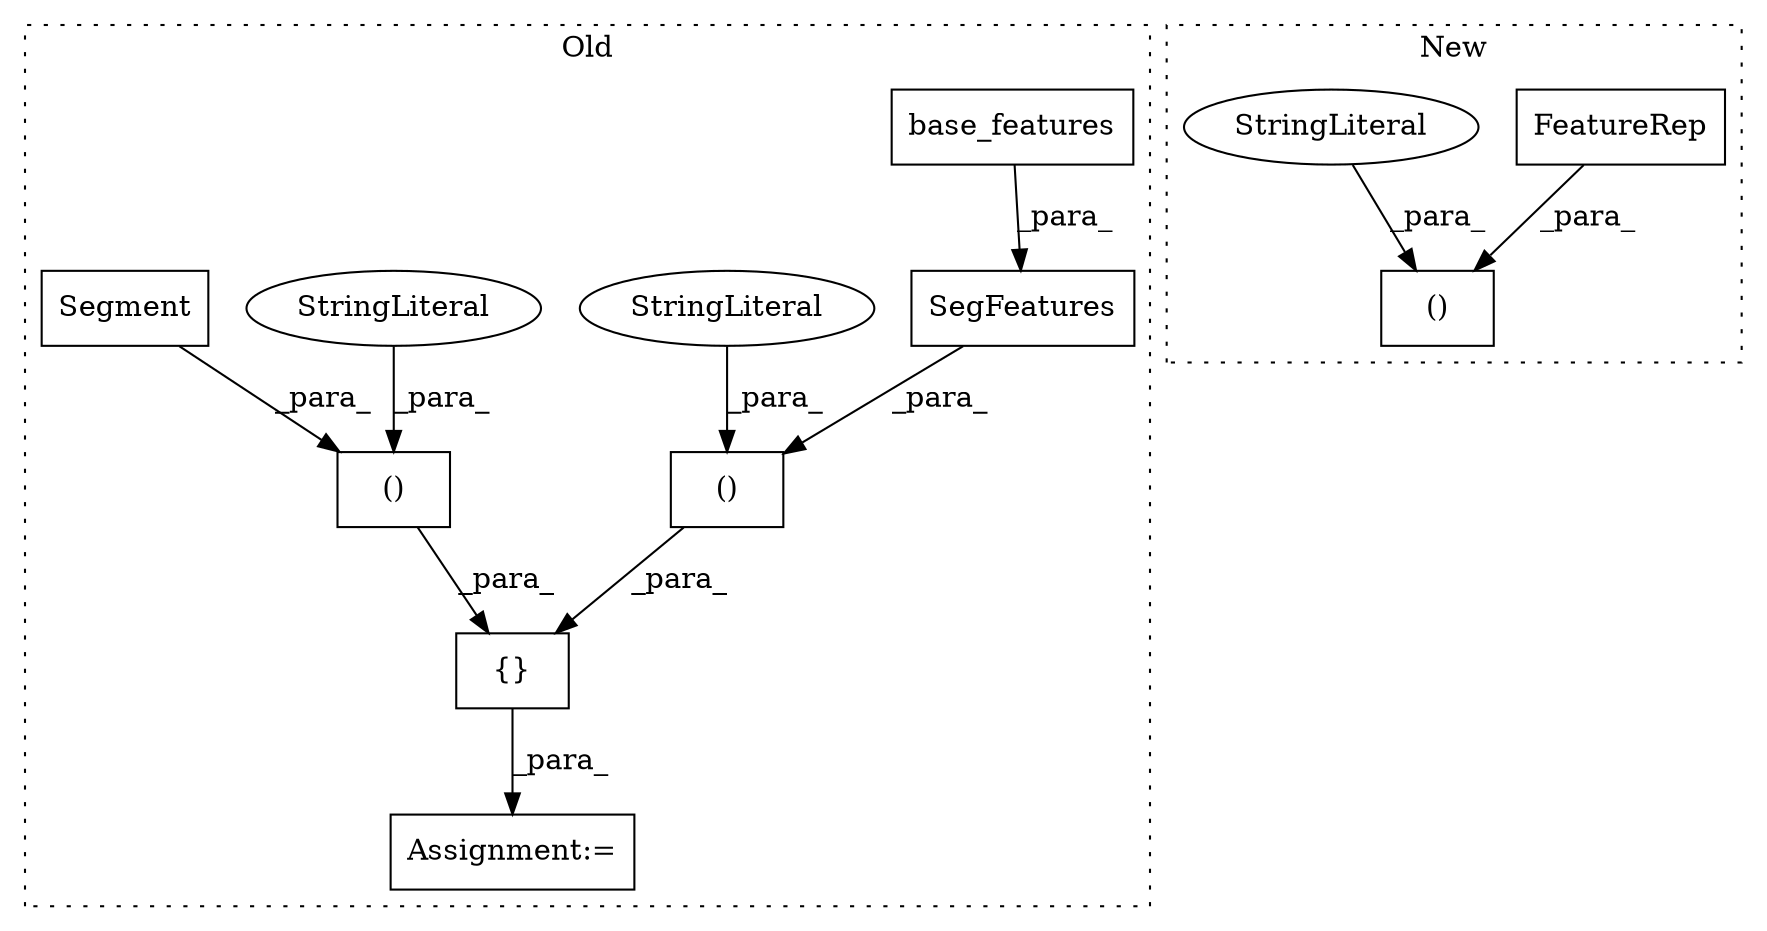 digraph G {
subgraph cluster0 {
1 [label="()" a="106" s="1313" l="51" shape="box"];
4 [label="{}" a="4" s="1269,1364" l="6,2" shape="box"];
5 [label="()" a="106" s="1275" l="31" shape="box"];
6 [label="base_features" a="32" s="1348" l="15" shape="box"];
7 [label="StringLiteral" a="45" s="1313" l="10" shape="ellipse"];
8 [label="StringLiteral" a="45" s="1275" l="9" shape="ellipse"];
10 [label="Assignment:=" a="7" s="1250" l="1" shape="box"];
11 [label="SegFeatures" a="32" s="1336,1363" l="12,1" shape="box"];
12 [label="Segment" a="32" s="1297" l="9" shape="box"];
label = "Old";
style="dotted";
}
subgraph cluster1 {
2 [label="FeatureRep" a="32" s="1111" l="12" shape="box"];
3 [label="()" a="106" s="1084" l="39" shape="box"];
9 [label="StringLiteral" a="45" s="1084" l="5" shape="ellipse"];
label = "New";
style="dotted";
}
1 -> 4 [label="_para_"];
2 -> 3 [label="_para_"];
4 -> 10 [label="_para_"];
5 -> 4 [label="_para_"];
6 -> 11 [label="_para_"];
7 -> 1 [label="_para_"];
8 -> 5 [label="_para_"];
9 -> 3 [label="_para_"];
11 -> 1 [label="_para_"];
12 -> 5 [label="_para_"];
}